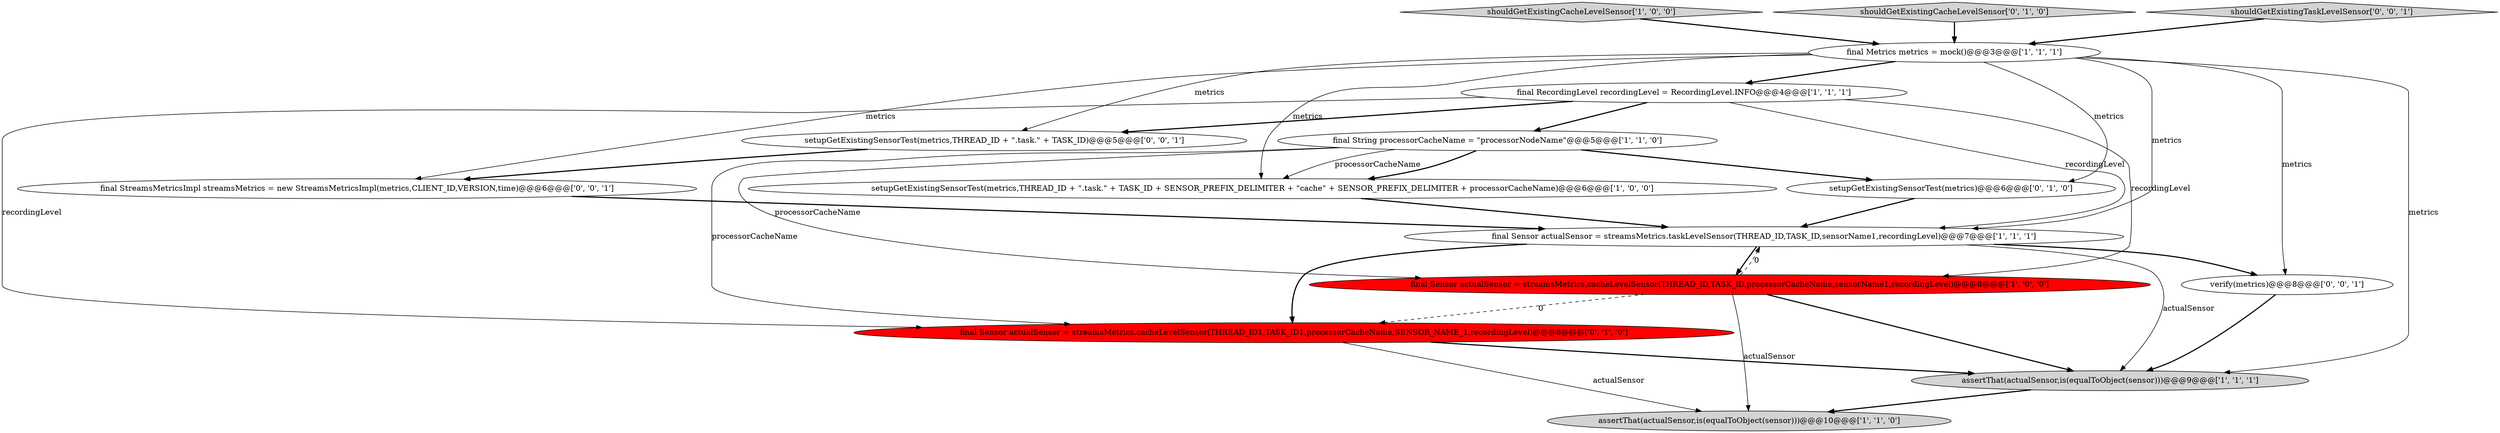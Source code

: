 digraph {
5 [style = filled, label = "setupGetExistingSensorTest(metrics,THREAD_ID + \".task.\" + TASK_ID + SENSOR_PREFIX_DELIMITER + \"cache\" + SENSOR_PREFIX_DELIMITER + processorCacheName)@@@6@@@['1', '0', '0']", fillcolor = white, shape = ellipse image = "AAA0AAABBB1BBB"];
9 [style = filled, label = "final Sensor actualSensor = streamsMetrics.cacheLevelSensor(THREAD_ID1,TASK_ID1,processorCacheName,SENSOR_NAME_1,recordingLevel)@@@8@@@['0', '1', '0']", fillcolor = red, shape = ellipse image = "AAA1AAABBB2BBB"];
1 [style = filled, label = "final String processorCacheName = \"processorNodeName\"@@@5@@@['1', '1', '0']", fillcolor = white, shape = ellipse image = "AAA0AAABBB1BBB"];
7 [style = filled, label = "final Metrics metrics = mock()@@@3@@@['1', '1', '1']", fillcolor = white, shape = ellipse image = "AAA0AAABBB1BBB"];
12 [style = filled, label = "verify(metrics)@@@8@@@['0', '0', '1']", fillcolor = white, shape = ellipse image = "AAA0AAABBB3BBB"];
3 [style = filled, label = "assertThat(actualSensor,is(equalToObject(sensor)))@@@9@@@['1', '1', '1']", fillcolor = lightgray, shape = ellipse image = "AAA0AAABBB1BBB"];
6 [style = filled, label = "assertThat(actualSensor,is(equalToObject(sensor)))@@@10@@@['1', '1', '0']", fillcolor = lightgray, shape = ellipse image = "AAA0AAABBB1BBB"];
11 [style = filled, label = "setupGetExistingSensorTest(metrics)@@@6@@@['0', '1', '0']", fillcolor = white, shape = ellipse image = "AAA0AAABBB2BBB"];
4 [style = filled, label = "shouldGetExistingCacheLevelSensor['1', '0', '0']", fillcolor = lightgray, shape = diamond image = "AAA0AAABBB1BBB"];
8 [style = filled, label = "final RecordingLevel recordingLevel = RecordingLevel.INFO@@@4@@@['1', '1', '1']", fillcolor = white, shape = ellipse image = "AAA0AAABBB1BBB"];
10 [style = filled, label = "shouldGetExistingCacheLevelSensor['0', '1', '0']", fillcolor = lightgray, shape = diamond image = "AAA0AAABBB2BBB"];
13 [style = filled, label = "setupGetExistingSensorTest(metrics,THREAD_ID + \".task.\" + TASK_ID)@@@5@@@['0', '0', '1']", fillcolor = white, shape = ellipse image = "AAA0AAABBB3BBB"];
15 [style = filled, label = "final StreamsMetricsImpl streamsMetrics = new StreamsMetricsImpl(metrics,CLIENT_ID,VERSION,time)@@@6@@@['0', '0', '1']", fillcolor = white, shape = ellipse image = "AAA0AAABBB3BBB"];
14 [style = filled, label = "shouldGetExistingTaskLevelSensor['0', '0', '1']", fillcolor = lightgray, shape = diamond image = "AAA0AAABBB3BBB"];
2 [style = filled, label = "final Sensor actualSensor = streamsMetrics.cacheLevelSensor(THREAD_ID,TASK_ID,processorCacheName,sensorName1,recordingLevel)@@@8@@@['1', '0', '0']", fillcolor = red, shape = ellipse image = "AAA1AAABBB1BBB"];
0 [style = filled, label = "final Sensor actualSensor = streamsMetrics.taskLevelSensor(THREAD_ID,TASK_ID,sensorName1,recordingLevel)@@@7@@@['1', '1', '1']", fillcolor = white, shape = ellipse image = "AAA0AAABBB1BBB"];
1->5 [style = bold, label=""];
0->9 [style = bold, label=""];
1->5 [style = solid, label="processorCacheName"];
8->0 [style = solid, label="recordingLevel"];
0->12 [style = bold, label=""];
2->3 [style = bold, label=""];
0->2 [style = bold, label=""];
7->13 [style = solid, label="metrics"];
3->6 [style = bold, label=""];
7->5 [style = solid, label="metrics"];
7->8 [style = bold, label=""];
7->3 [style = solid, label="metrics"];
10->7 [style = bold, label=""];
1->9 [style = solid, label="processorCacheName"];
7->0 [style = solid, label="metrics"];
4->7 [style = bold, label=""];
1->11 [style = bold, label=""];
14->7 [style = bold, label=""];
7->12 [style = solid, label="metrics"];
8->1 [style = bold, label=""];
9->6 [style = solid, label="actualSensor"];
11->0 [style = bold, label=""];
2->6 [style = solid, label="actualSensor"];
2->0 [style = dashed, label="0"];
5->0 [style = bold, label=""];
2->9 [style = dashed, label="0"];
15->0 [style = bold, label=""];
7->15 [style = solid, label="metrics"];
9->3 [style = bold, label=""];
12->3 [style = bold, label=""];
13->15 [style = bold, label=""];
1->2 [style = solid, label="processorCacheName"];
7->11 [style = solid, label="metrics"];
8->9 [style = solid, label="recordingLevel"];
0->3 [style = solid, label="actualSensor"];
8->13 [style = bold, label=""];
8->2 [style = solid, label="recordingLevel"];
}
